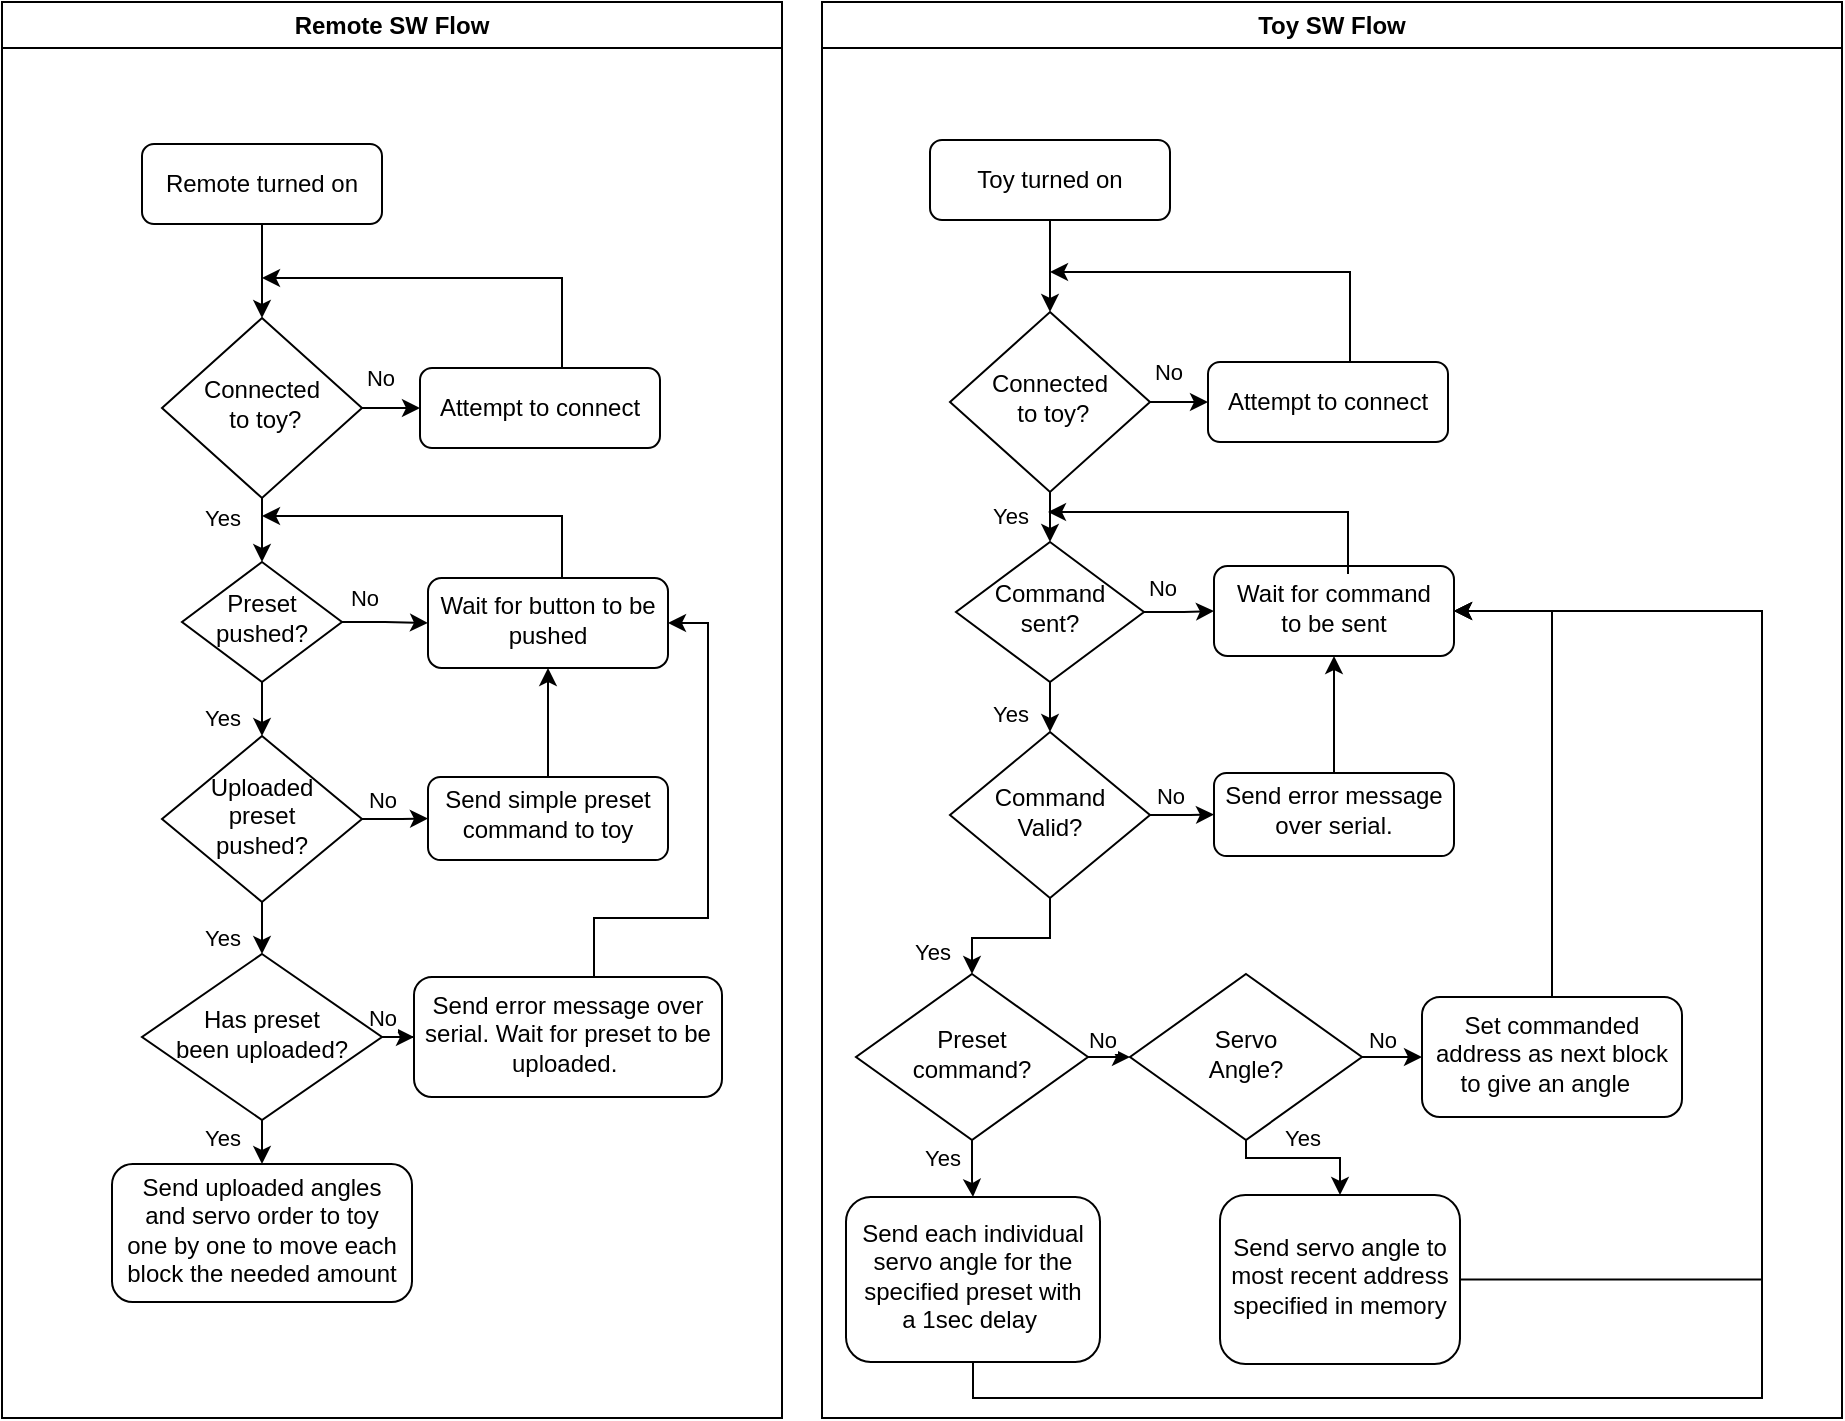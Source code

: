 <mxfile version="22.1.5" type="github">
  <diagram id="C5RBs43oDa-KdzZeNtuy" name="Page-1">
    <mxGraphModel dx="1357" dy="897" grid="1" gridSize="10" guides="1" tooltips="1" connect="1" arrows="1" fold="1" page="1" pageScale="1" pageWidth="1169" pageHeight="827" math="0" shadow="0">
      <root>
        <mxCell id="WIyWlLk6GJQsqaUBKTNV-0" />
        <mxCell id="WIyWlLk6GJQsqaUBKTNV-1" parent="WIyWlLk6GJQsqaUBKTNV-0" />
        <mxCell id="mEKPdFL-0J3m6509--HJ-5" value="" style="edgeStyle=orthogonalEdgeStyle;rounded=0;orthogonalLoop=1;jettySize=auto;html=1;" parent="WIyWlLk6GJQsqaUBKTNV-1" source="mEKPdFL-0J3m6509--HJ-3" target="mEKPdFL-0J3m6509--HJ-4" edge="1">
          <mxGeometry relative="1" as="geometry" />
        </mxCell>
        <mxCell id="mEKPdFL-0J3m6509--HJ-3" value="Remote turned on" style="rounded=1;whiteSpace=wrap;html=1;" parent="WIyWlLk6GJQsqaUBKTNV-1" vertex="1">
          <mxGeometry x="110" y="173" width="120" height="40" as="geometry" />
        </mxCell>
        <mxCell id="mEKPdFL-0J3m6509--HJ-7" value="No" style="edgeStyle=orthogonalEdgeStyle;rounded=0;orthogonalLoop=1;jettySize=auto;html=1;" parent="WIyWlLk6GJQsqaUBKTNV-1" source="mEKPdFL-0J3m6509--HJ-4" target="mEKPdFL-0J3m6509--HJ-6" edge="1">
          <mxGeometry x="0.217" y="15" relative="1" as="geometry">
            <mxPoint as="offset" />
          </mxGeometry>
        </mxCell>
        <mxCell id="mEKPdFL-0J3m6509--HJ-10" value="Yes" style="edgeStyle=orthogonalEdgeStyle;rounded=0;orthogonalLoop=1;jettySize=auto;html=1;" parent="WIyWlLk6GJQsqaUBKTNV-1" source="mEKPdFL-0J3m6509--HJ-4" target="mEKPdFL-0J3m6509--HJ-8" edge="1">
          <mxGeometry x="-0.583" y="-20" relative="1" as="geometry">
            <mxPoint as="offset" />
          </mxGeometry>
        </mxCell>
        <mxCell id="mEKPdFL-0J3m6509--HJ-4" value="Connected&lt;br&gt;&amp;nbsp;to toy?" style="rhombus;whiteSpace=wrap;html=1;shadow=0;fontFamily=Helvetica;fontSize=12;align=center;strokeWidth=1;spacing=6;spacingTop=-4;" parent="WIyWlLk6GJQsqaUBKTNV-1" vertex="1">
          <mxGeometry x="120" y="260" width="100" height="90" as="geometry" />
        </mxCell>
        <mxCell id="mEKPdFL-0J3m6509--HJ-6" value="Attempt to connect" style="rounded=1;whiteSpace=wrap;html=1;fontSize=12;glass=0;strokeWidth=1;shadow=0;" parent="WIyWlLk6GJQsqaUBKTNV-1" vertex="1">
          <mxGeometry x="249" y="285" width="120" height="40" as="geometry" />
        </mxCell>
        <mxCell id="mEKPdFL-0J3m6509--HJ-9" value="Remote SW Flow" style="swimlane;whiteSpace=wrap;html=1;" parent="WIyWlLk6GJQsqaUBKTNV-1" vertex="1">
          <mxGeometry x="40" y="102" width="390" height="708" as="geometry" />
        </mxCell>
        <mxCell id="mEKPdFL-0J3m6509--HJ-19" value="No" style="edgeStyle=orthogonalEdgeStyle;rounded=0;orthogonalLoop=1;jettySize=auto;html=1;" parent="mEKPdFL-0J3m6509--HJ-9" source="mEKPdFL-0J3m6509--HJ-8" target="mEKPdFL-0J3m6509--HJ-18" edge="1">
          <mxGeometry x="-0.524" y="12" relative="1" as="geometry">
            <mxPoint as="offset" />
          </mxGeometry>
        </mxCell>
        <mxCell id="mEKPdFL-0J3m6509--HJ-22" value="Yes&lt;br&gt;" style="edgeStyle=orthogonalEdgeStyle;rounded=0;orthogonalLoop=1;jettySize=auto;html=1;" parent="mEKPdFL-0J3m6509--HJ-9" source="mEKPdFL-0J3m6509--HJ-8" target="mEKPdFL-0J3m6509--HJ-21" edge="1">
          <mxGeometry x="0.66" y="-20" relative="1" as="geometry">
            <mxPoint as="offset" />
          </mxGeometry>
        </mxCell>
        <mxCell id="mEKPdFL-0J3m6509--HJ-8" value="Preset pushed?" style="rhombus;whiteSpace=wrap;html=1;shadow=0;fontFamily=Helvetica;fontSize=12;align=center;strokeWidth=1;spacing=6;spacingTop=-4;" parent="mEKPdFL-0J3m6509--HJ-9" vertex="1">
          <mxGeometry x="90" y="280" width="80" height="60" as="geometry" />
        </mxCell>
        <mxCell id="mEKPdFL-0J3m6509--HJ-16" value="" style="edgeStyle=orthogonalEdgeStyle;rounded=0;orthogonalLoop=1;jettySize=auto;html=1;" parent="mEKPdFL-0J3m6509--HJ-9" edge="1">
          <mxGeometry relative="1" as="geometry">
            <mxPoint x="265" y="183" as="sourcePoint" />
            <mxPoint x="130" y="138" as="targetPoint" />
            <Array as="points">
              <mxPoint x="280" y="183" />
              <mxPoint x="280" y="138" />
            </Array>
          </mxGeometry>
        </mxCell>
        <mxCell id="mEKPdFL-0J3m6509--HJ-18" value="Wait for button to be pushed" style="rounded=1;whiteSpace=wrap;html=1;shadow=0;strokeWidth=1;spacing=6;spacingTop=-4;" parent="mEKPdFL-0J3m6509--HJ-9" vertex="1">
          <mxGeometry x="213" y="288" width="120" height="45" as="geometry" />
        </mxCell>
        <mxCell id="mEKPdFL-0J3m6509--HJ-24" value="No" style="edgeStyle=orthogonalEdgeStyle;rounded=0;orthogonalLoop=1;jettySize=auto;html=1;" parent="mEKPdFL-0J3m6509--HJ-9" source="mEKPdFL-0J3m6509--HJ-21" target="mEKPdFL-0J3m6509--HJ-23" edge="1">
          <mxGeometry x="-0.398" y="10" relative="1" as="geometry">
            <mxPoint as="offset" />
          </mxGeometry>
        </mxCell>
        <mxCell id="mEKPdFL-0J3m6509--HJ-28" value="Yes" style="edgeStyle=orthogonalEdgeStyle;rounded=0;orthogonalLoop=1;jettySize=auto;html=1;" parent="mEKPdFL-0J3m6509--HJ-9" source="mEKPdFL-0J3m6509--HJ-21" target="mEKPdFL-0J3m6509--HJ-27" edge="1">
          <mxGeometry x="0.704" y="-20" relative="1" as="geometry">
            <mxPoint as="offset" />
          </mxGeometry>
        </mxCell>
        <mxCell id="mEKPdFL-0J3m6509--HJ-21" value="Uploaded &lt;br&gt;preset &lt;br&gt;pushed?" style="rhombus;whiteSpace=wrap;html=1;shadow=0;fontFamily=Helvetica;fontSize=12;align=center;strokeWidth=1;spacing=6;spacingTop=-4;" parent="mEKPdFL-0J3m6509--HJ-9" vertex="1">
          <mxGeometry x="80" y="367" width="100" height="83" as="geometry" />
        </mxCell>
        <mxCell id="mEKPdFL-0J3m6509--HJ-25" value="" style="edgeStyle=orthogonalEdgeStyle;rounded=0;orthogonalLoop=1;jettySize=auto;html=1;" parent="mEKPdFL-0J3m6509--HJ-9" source="mEKPdFL-0J3m6509--HJ-23" target="mEKPdFL-0J3m6509--HJ-18" edge="1">
          <mxGeometry relative="1" as="geometry" />
        </mxCell>
        <mxCell id="mEKPdFL-0J3m6509--HJ-23" value="Send simple preset command to toy" style="rounded=1;whiteSpace=wrap;html=1;shadow=0;strokeWidth=1;spacing=6;spacingTop=-4;" parent="mEKPdFL-0J3m6509--HJ-9" vertex="1">
          <mxGeometry x="213" y="387.5" width="120" height="41.5" as="geometry" />
        </mxCell>
        <mxCell id="mEKPdFL-0J3m6509--HJ-30" value="No&lt;br&gt;" style="edgeStyle=orthogonalEdgeStyle;rounded=0;orthogonalLoop=1;jettySize=auto;html=1;" parent="mEKPdFL-0J3m6509--HJ-9" source="mEKPdFL-0J3m6509--HJ-27" target="mEKPdFL-0J3m6509--HJ-29" edge="1">
          <mxGeometry x="0.5" y="10" relative="1" as="geometry">
            <mxPoint as="offset" />
          </mxGeometry>
        </mxCell>
        <mxCell id="mEKPdFL-0J3m6509--HJ-33" value="Yes" style="edgeStyle=orthogonalEdgeStyle;rounded=0;orthogonalLoop=1;jettySize=auto;html=1;" parent="mEKPdFL-0J3m6509--HJ-9" source="mEKPdFL-0J3m6509--HJ-27" target="mEKPdFL-0J3m6509--HJ-32" edge="1">
          <mxGeometry x="0.552" y="-20" relative="1" as="geometry">
            <mxPoint as="offset" />
          </mxGeometry>
        </mxCell>
        <mxCell id="mEKPdFL-0J3m6509--HJ-27" value="Has preset &lt;br&gt;been uploaded?" style="rhombus;whiteSpace=wrap;html=1;shadow=0;fontFamily=Helvetica;fontSize=12;align=center;strokeWidth=1;spacing=6;spacingTop=-4;" parent="mEKPdFL-0J3m6509--HJ-9" vertex="1">
          <mxGeometry x="70" y="476" width="120" height="83" as="geometry" />
        </mxCell>
        <mxCell id="mEKPdFL-0J3m6509--HJ-31" value="" style="edgeStyle=orthogonalEdgeStyle;rounded=0;orthogonalLoop=1;jettySize=auto;html=1;entryX=1;entryY=0.5;entryDx=0;entryDy=0;" parent="mEKPdFL-0J3m6509--HJ-9" source="mEKPdFL-0J3m6509--HJ-29" target="mEKPdFL-0J3m6509--HJ-18" edge="1">
          <mxGeometry relative="1" as="geometry">
            <Array as="points">
              <mxPoint x="296" y="458" />
              <mxPoint x="353" y="458" />
              <mxPoint x="353" y="310" />
            </Array>
          </mxGeometry>
        </mxCell>
        <mxCell id="mEKPdFL-0J3m6509--HJ-29" value="Send error message over serial. Wait for preset to be uploaded.&amp;nbsp;" style="rounded=1;whiteSpace=wrap;html=1;shadow=0;strokeWidth=1;spacing=6;spacingTop=-4;" parent="mEKPdFL-0J3m6509--HJ-9" vertex="1">
          <mxGeometry x="206" y="487.5" width="154" height="60" as="geometry" />
        </mxCell>
        <mxCell id="mEKPdFL-0J3m6509--HJ-32" value="Send uploaded angles and servo order to toy one by one to move each block the needed amount" style="rounded=1;whiteSpace=wrap;html=1;shadow=0;strokeWidth=1;spacing=6;spacingTop=-4;" parent="mEKPdFL-0J3m6509--HJ-9" vertex="1">
          <mxGeometry x="55" y="581" width="150" height="69" as="geometry" />
        </mxCell>
        <mxCell id="mEKPdFL-0J3m6509--HJ-20" value="" style="edgeStyle=orthogonalEdgeStyle;rounded=0;orthogonalLoop=1;jettySize=auto;html=1;" parent="WIyWlLk6GJQsqaUBKTNV-1" edge="1">
          <mxGeometry relative="1" as="geometry">
            <mxPoint x="320" y="390" as="sourcePoint" />
            <mxPoint x="170" y="359" as="targetPoint" />
            <Array as="points">
              <mxPoint x="320" y="359" />
            </Array>
          </mxGeometry>
        </mxCell>
        <mxCell id="mEKPdFL-0J3m6509--HJ-34" value="Toy SW Flow" style="swimlane;whiteSpace=wrap;html=1;" parent="WIyWlLk6GJQsqaUBKTNV-1" vertex="1">
          <mxGeometry x="450" y="102" width="510" height="708" as="geometry" />
        </mxCell>
        <mxCell id="LLmoycsXT1UhDd1f7sid-5" value="No" style="edgeStyle=orthogonalEdgeStyle;rounded=0;orthogonalLoop=1;jettySize=auto;html=1;" edge="1" parent="mEKPdFL-0J3m6509--HJ-34" source="mEKPdFL-0J3m6509--HJ-71" target="LLmoycsXT1UhDd1f7sid-4">
          <mxGeometry x="0.2" y="9" relative="1" as="geometry">
            <mxPoint as="offset" />
          </mxGeometry>
        </mxCell>
        <mxCell id="LLmoycsXT1UhDd1f7sid-13" value="Yes" style="edgeStyle=orthogonalEdgeStyle;rounded=0;orthogonalLoop=1;jettySize=auto;html=1;" edge="1" parent="mEKPdFL-0J3m6509--HJ-34" source="mEKPdFL-0J3m6509--HJ-71" target="LLmoycsXT1UhDd1f7sid-12">
          <mxGeometry x="-0.007" y="10" relative="1" as="geometry">
            <Array as="points">
              <mxPoint x="212" y="578" />
              <mxPoint x="259" y="578" />
            </Array>
            <mxPoint as="offset" />
          </mxGeometry>
        </mxCell>
        <mxCell id="mEKPdFL-0J3m6509--HJ-71" value="Servo&lt;br&gt;Angle?" style="rhombus;whiteSpace=wrap;html=1;shadow=0;fontFamily=Helvetica;fontSize=12;align=center;strokeWidth=1;spacing=6;spacingTop=-4;" parent="mEKPdFL-0J3m6509--HJ-34" vertex="1">
          <mxGeometry x="154" y="486" width="116" height="83" as="geometry" />
        </mxCell>
        <mxCell id="LLmoycsXT1UhDd1f7sid-4" value="Set commanded address as next block to give an angle&amp;nbsp;&amp;nbsp;" style="rounded=1;whiteSpace=wrap;html=1;shadow=0;strokeWidth=1;spacing=6;spacingTop=-4;" vertex="1" parent="mEKPdFL-0J3m6509--HJ-34">
          <mxGeometry x="300" y="497.5" width="130" height="60" as="geometry" />
        </mxCell>
        <mxCell id="LLmoycsXT1UhDd1f7sid-10" value="Send each individual servo angle for the specified preset with a 1sec delay&amp;nbsp;" style="rounded=1;whiteSpace=wrap;html=1;shadow=0;strokeWidth=1;spacing=6;spacingTop=-4;" vertex="1" parent="mEKPdFL-0J3m6509--HJ-34">
          <mxGeometry x="12" y="597.5" width="127" height="82.5" as="geometry" />
        </mxCell>
        <mxCell id="LLmoycsXT1UhDd1f7sid-12" value="Send servo angle to most recent address specified in memory" style="rounded=1;whiteSpace=wrap;html=1;shadow=0;strokeWidth=1;spacing=6;spacingTop=-4;" vertex="1" parent="mEKPdFL-0J3m6509--HJ-34">
          <mxGeometry x="199" y="596.5" width="120" height="84.5" as="geometry" />
        </mxCell>
        <mxCell id="mEKPdFL-0J3m6509--HJ-38" value="" style="edgeStyle=orthogonalEdgeStyle;rounded=0;orthogonalLoop=1;jettySize=auto;html=1;" parent="WIyWlLk6GJQsqaUBKTNV-1" source="mEKPdFL-0J3m6509--HJ-39" target="mEKPdFL-0J3m6509--HJ-42" edge="1">
          <mxGeometry relative="1" as="geometry" />
        </mxCell>
        <mxCell id="mEKPdFL-0J3m6509--HJ-39" value="Toy turned on" style="rounded=1;whiteSpace=wrap;html=1;" parent="WIyWlLk6GJQsqaUBKTNV-1" vertex="1">
          <mxGeometry x="504" y="171" width="120" height="40" as="geometry" />
        </mxCell>
        <mxCell id="mEKPdFL-0J3m6509--HJ-40" value="No" style="edgeStyle=orthogonalEdgeStyle;rounded=0;orthogonalLoop=1;jettySize=auto;html=1;" parent="WIyWlLk6GJQsqaUBKTNV-1" source="mEKPdFL-0J3m6509--HJ-42" target="mEKPdFL-0J3m6509--HJ-43" edge="1">
          <mxGeometry x="0.217" y="15" relative="1" as="geometry">
            <mxPoint as="offset" />
          </mxGeometry>
        </mxCell>
        <mxCell id="mEKPdFL-0J3m6509--HJ-41" value="Yes" style="edgeStyle=orthogonalEdgeStyle;rounded=0;orthogonalLoop=1;jettySize=auto;html=1;entryX=0.5;entryY=0;entryDx=0;entryDy=0;" parent="WIyWlLk6GJQsqaUBKTNV-1" source="mEKPdFL-0J3m6509--HJ-42" target="mEKPdFL-0J3m6509--HJ-58" edge="1">
          <mxGeometry x="-0.583" y="-20" relative="1" as="geometry">
            <mxPoint x="564" y="379" as="targetPoint" />
            <mxPoint as="offset" />
          </mxGeometry>
        </mxCell>
        <mxCell id="mEKPdFL-0J3m6509--HJ-42" value="Connected&lt;br&gt;&amp;nbsp;to toy?" style="rhombus;whiteSpace=wrap;html=1;shadow=0;fontFamily=Helvetica;fontSize=12;align=center;strokeWidth=1;spacing=6;spacingTop=-4;" parent="WIyWlLk6GJQsqaUBKTNV-1" vertex="1">
          <mxGeometry x="514" y="257" width="100" height="90" as="geometry" />
        </mxCell>
        <mxCell id="mEKPdFL-0J3m6509--HJ-43" value="Attempt to connect" style="rounded=1;whiteSpace=wrap;html=1;fontSize=12;glass=0;strokeWidth=1;shadow=0;" parent="WIyWlLk6GJQsqaUBKTNV-1" vertex="1">
          <mxGeometry x="643" y="282" width="120" height="40" as="geometry" />
        </mxCell>
        <mxCell id="mEKPdFL-0J3m6509--HJ-44" value="" style="edgeStyle=orthogonalEdgeStyle;rounded=0;orthogonalLoop=1;jettySize=auto;html=1;" parent="WIyWlLk6GJQsqaUBKTNV-1" edge="1">
          <mxGeometry relative="1" as="geometry">
            <mxPoint x="699" y="282" as="sourcePoint" />
            <mxPoint x="564" y="237" as="targetPoint" />
            <Array as="points">
              <mxPoint x="714" y="282" />
              <mxPoint x="714" y="237" />
            </Array>
          </mxGeometry>
        </mxCell>
        <mxCell id="mEKPdFL-0J3m6509--HJ-56" value="No" style="edgeStyle=orthogonalEdgeStyle;rounded=0;orthogonalLoop=1;jettySize=auto;html=1;" parent="WIyWlLk6GJQsqaUBKTNV-1" source="mEKPdFL-0J3m6509--HJ-58" target="mEKPdFL-0J3m6509--HJ-59" edge="1">
          <mxGeometry x="-0.524" y="12" relative="1" as="geometry">
            <mxPoint as="offset" />
          </mxGeometry>
        </mxCell>
        <mxCell id="mEKPdFL-0J3m6509--HJ-57" value="Yes&lt;br&gt;" style="edgeStyle=orthogonalEdgeStyle;rounded=0;orthogonalLoop=1;jettySize=auto;html=1;" parent="WIyWlLk6GJQsqaUBKTNV-1" source="mEKPdFL-0J3m6509--HJ-58" target="mEKPdFL-0J3m6509--HJ-62" edge="1">
          <mxGeometry x="0.66" y="-20" relative="1" as="geometry">
            <mxPoint as="offset" />
          </mxGeometry>
        </mxCell>
        <mxCell id="mEKPdFL-0J3m6509--HJ-58" value="Command sent?" style="rhombus;whiteSpace=wrap;html=1;shadow=0;fontFamily=Helvetica;fontSize=12;align=center;strokeWidth=1;spacing=6;spacingTop=-4;" parent="WIyWlLk6GJQsqaUBKTNV-1" vertex="1">
          <mxGeometry x="517" y="372" width="94" height="70" as="geometry" />
        </mxCell>
        <mxCell id="mEKPdFL-0J3m6509--HJ-59" value="Wait for command to be sent" style="rounded=1;whiteSpace=wrap;html=1;shadow=0;strokeWidth=1;spacing=6;spacingTop=-4;" parent="WIyWlLk6GJQsqaUBKTNV-1" vertex="1">
          <mxGeometry x="646" y="384" width="120" height="45" as="geometry" />
        </mxCell>
        <mxCell id="mEKPdFL-0J3m6509--HJ-60" value="No" style="edgeStyle=orthogonalEdgeStyle;rounded=0;orthogonalLoop=1;jettySize=auto;html=1;" parent="WIyWlLk6GJQsqaUBKTNV-1" source="mEKPdFL-0J3m6509--HJ-62" target="mEKPdFL-0J3m6509--HJ-64" edge="1">
          <mxGeometry x="-0.398" y="10" relative="1" as="geometry">
            <mxPoint as="offset" />
          </mxGeometry>
        </mxCell>
        <mxCell id="mEKPdFL-0J3m6509--HJ-61" value="Yes" style="edgeStyle=orthogonalEdgeStyle;rounded=0;orthogonalLoop=1;jettySize=auto;html=1;" parent="WIyWlLk6GJQsqaUBKTNV-1" source="mEKPdFL-0J3m6509--HJ-62" target="mEKPdFL-0J3m6509--HJ-67" edge="1">
          <mxGeometry x="0.704" y="-20" relative="1" as="geometry">
            <mxPoint as="offset" />
          </mxGeometry>
        </mxCell>
        <mxCell id="mEKPdFL-0J3m6509--HJ-62" value="Command&lt;br&gt;Valid?" style="rhombus;whiteSpace=wrap;html=1;shadow=0;fontFamily=Helvetica;fontSize=12;align=center;strokeWidth=1;spacing=6;spacingTop=-4;" parent="WIyWlLk6GJQsqaUBKTNV-1" vertex="1">
          <mxGeometry x="514" y="467" width="100" height="83" as="geometry" />
        </mxCell>
        <mxCell id="mEKPdFL-0J3m6509--HJ-63" value="" style="edgeStyle=orthogonalEdgeStyle;rounded=0;orthogonalLoop=1;jettySize=auto;html=1;" parent="WIyWlLk6GJQsqaUBKTNV-1" source="mEKPdFL-0J3m6509--HJ-64" target="mEKPdFL-0J3m6509--HJ-59" edge="1">
          <mxGeometry relative="1" as="geometry" />
        </mxCell>
        <mxCell id="mEKPdFL-0J3m6509--HJ-64" value="Send error message over serial." style="rounded=1;whiteSpace=wrap;html=1;shadow=0;strokeWidth=1;spacing=6;spacingTop=-4;" parent="WIyWlLk6GJQsqaUBKTNV-1" vertex="1">
          <mxGeometry x="646" y="487.5" width="120" height="41.5" as="geometry" />
        </mxCell>
        <mxCell id="mEKPdFL-0J3m6509--HJ-72" value="No" style="edgeStyle=orthogonalEdgeStyle;rounded=0;orthogonalLoop=1;jettySize=auto;html=1;" parent="WIyWlLk6GJQsqaUBKTNV-1" source="mEKPdFL-0J3m6509--HJ-67" target="mEKPdFL-0J3m6509--HJ-71" edge="1">
          <mxGeometry x="0.525" y="9" relative="1" as="geometry">
            <mxPoint as="offset" />
          </mxGeometry>
        </mxCell>
        <mxCell id="LLmoycsXT1UhDd1f7sid-11" value="Yes" style="edgeStyle=orthogonalEdgeStyle;rounded=0;orthogonalLoop=1;jettySize=auto;html=1;" edge="1" parent="WIyWlLk6GJQsqaUBKTNV-1" source="mEKPdFL-0J3m6509--HJ-67" target="LLmoycsXT1UhDd1f7sid-10">
          <mxGeometry x="-0.38" y="-15" relative="1" as="geometry">
            <mxPoint as="offset" />
          </mxGeometry>
        </mxCell>
        <mxCell id="mEKPdFL-0J3m6509--HJ-67" value="Preset &lt;br&gt;command?" style="rhombus;whiteSpace=wrap;html=1;shadow=0;fontFamily=Helvetica;fontSize=12;align=center;strokeWidth=1;spacing=6;spacingTop=-4;" parent="WIyWlLk6GJQsqaUBKTNV-1" vertex="1">
          <mxGeometry x="467" y="588" width="116" height="83" as="geometry" />
        </mxCell>
        <mxCell id="mEKPdFL-0J3m6509--HJ-70" value="" style="edgeStyle=orthogonalEdgeStyle;rounded=0;orthogonalLoop=1;jettySize=auto;html=1;" parent="WIyWlLk6GJQsqaUBKTNV-1" edge="1">
          <mxGeometry relative="1" as="geometry">
            <mxPoint x="713" y="388" as="sourcePoint" />
            <mxPoint x="563" y="357" as="targetPoint" />
            <Array as="points">
              <mxPoint x="713" y="357" />
            </Array>
          </mxGeometry>
        </mxCell>
        <mxCell id="LLmoycsXT1UhDd1f7sid-9" value="" style="edgeStyle=orthogonalEdgeStyle;rounded=0;orthogonalLoop=1;jettySize=auto;html=1;entryX=1;entryY=0.5;entryDx=0;entryDy=0;" edge="1" parent="WIyWlLk6GJQsqaUBKTNV-1" source="LLmoycsXT1UhDd1f7sid-4" target="mEKPdFL-0J3m6509--HJ-59">
          <mxGeometry relative="1" as="geometry">
            <mxPoint x="825" y="489.5" as="targetPoint" />
          </mxGeometry>
        </mxCell>
        <mxCell id="LLmoycsXT1UhDd1f7sid-15" value="" style="edgeStyle=orthogonalEdgeStyle;rounded=0;orthogonalLoop=1;jettySize=auto;html=1;entryX=1;entryY=0.5;entryDx=0;entryDy=0;" edge="1" parent="WIyWlLk6GJQsqaUBKTNV-1" source="LLmoycsXT1UhDd1f7sid-12" target="mEKPdFL-0J3m6509--HJ-59">
          <mxGeometry relative="1" as="geometry">
            <mxPoint x="910" y="550" as="targetPoint" />
            <Array as="points">
              <mxPoint x="920" y="741" />
              <mxPoint x="920" y="406" />
            </Array>
          </mxGeometry>
        </mxCell>
        <mxCell id="LLmoycsXT1UhDd1f7sid-17" value="" style="edgeStyle=orthogonalEdgeStyle;rounded=0;orthogonalLoop=1;jettySize=auto;html=1;entryX=1;entryY=0.5;entryDx=0;entryDy=0;" edge="1" parent="WIyWlLk6GJQsqaUBKTNV-1" source="LLmoycsXT1UhDd1f7sid-10" target="mEKPdFL-0J3m6509--HJ-59">
          <mxGeometry relative="1" as="geometry">
            <mxPoint x="525.5" y="903.25" as="targetPoint" />
            <Array as="points">
              <mxPoint x="526" y="800" />
              <mxPoint x="920" y="800" />
              <mxPoint x="920" y="406" />
            </Array>
          </mxGeometry>
        </mxCell>
      </root>
    </mxGraphModel>
  </diagram>
</mxfile>
